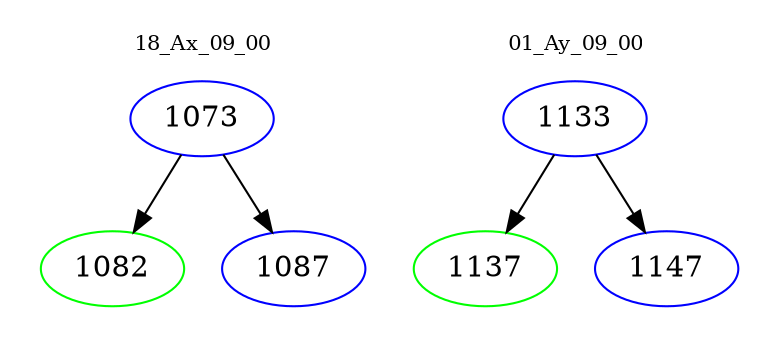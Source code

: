 digraph{
subgraph cluster_0 {
color = white
label = "18_Ax_09_00";
fontsize=10;
T0_1073 [label="1073", color="blue"]
T0_1073 -> T0_1082 [color="black"]
T0_1082 [label="1082", color="green"]
T0_1073 -> T0_1087 [color="black"]
T0_1087 [label="1087", color="blue"]
}
subgraph cluster_1 {
color = white
label = "01_Ay_09_00";
fontsize=10;
T1_1133 [label="1133", color="blue"]
T1_1133 -> T1_1137 [color="black"]
T1_1137 [label="1137", color="green"]
T1_1133 -> T1_1147 [color="black"]
T1_1147 [label="1147", color="blue"]
}
}
